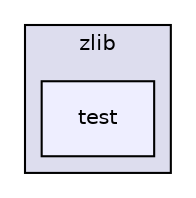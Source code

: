 digraph "bial/zlib/test" {
  compound=true
  node [ fontsize="10", fontname="Helvetica"];
  edge [ labelfontsize="10", labelfontname="Helvetica"];
  subgraph clusterdir_b763646acf7ffb3c4b830dc9d1188a44 {
    graph [ bgcolor="#ddddee", pencolor="black", label="zlib" fontname="Helvetica", fontsize="10", URL="dir_b763646acf7ffb3c4b830dc9d1188a44.html"]
  dir_3290f8305d5ec3b00a385d41405d3558 [shape=box, label="test", style="filled", fillcolor="#eeeeff", pencolor="black", URL="dir_3290f8305d5ec3b00a385d41405d3558.html"];
  }
}
